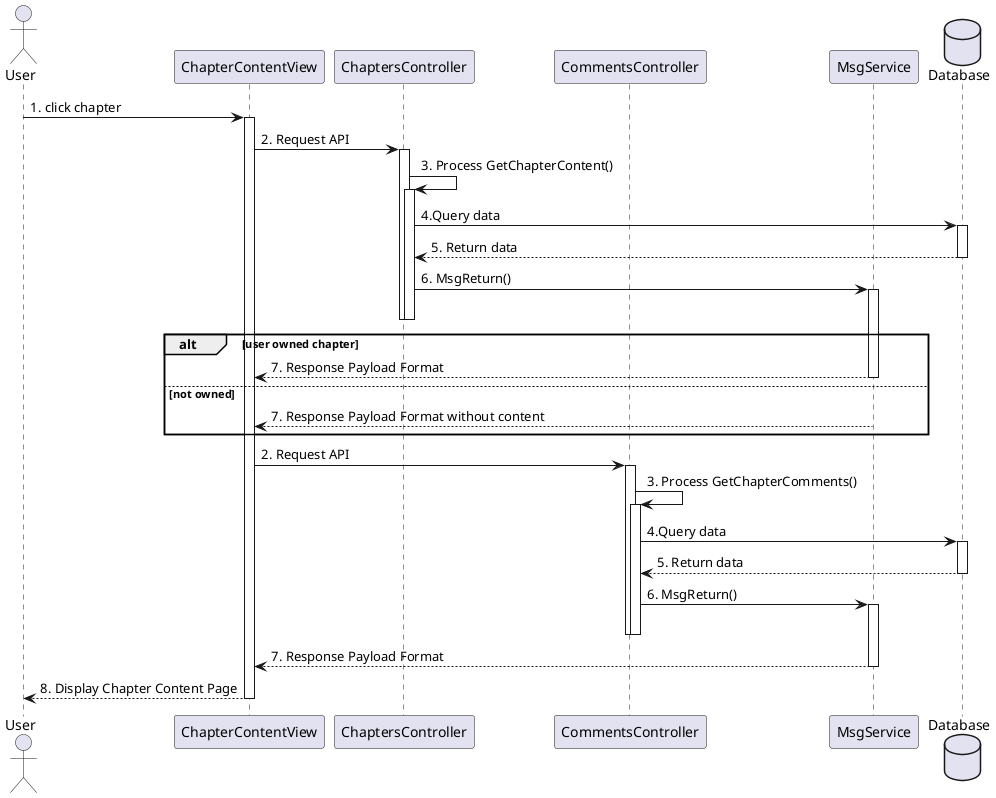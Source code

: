 @startuml
actor       User       as user
participant ChapterContentView as view
participant ChaptersController as chapter
participant CommentsController as comment
participant MsgService as msgService
database    Database as db

user -> view ++: 1. click chapter
view -> chapter ++ : 2. Request API
chapter -> chapter ++ : 3. Process GetChapterContent()
chapter -> db ++ : 4.Query data
db --> chapter -- : 5. Return data
chapter -> msgService ++-- : 6. MsgReturn()
deactivate chapter
alt user owned chapter
    msgService --> view -- : 7. Response Payload Format
else not owned
    msgService --> view -- : 7. Response Payload Format without content
end

view -> comment ++ : 2. Request API
comment -> comment ++ : 3. Process GetChapterComments()
comment -> db ++ : 4.Query data
db --> comment -- : 5. Return data
comment -> msgService ++-- : 6. MsgReturn()
deactivate comment
msgService --> view -- : 7. Response Payload Format

view --> user -- : 8. Display Chapter Content Page
@enduml


